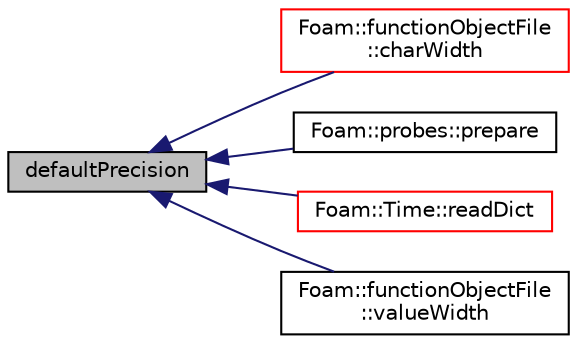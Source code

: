 digraph "defaultPrecision"
{
  bgcolor="transparent";
  edge [fontname="Helvetica",fontsize="10",labelfontname="Helvetica",labelfontsize="10"];
  node [fontname="Helvetica",fontsize="10",shape=record];
  rankdir="LR";
  Node1 [label="defaultPrecision",height=0.2,width=0.4,color="black", fillcolor="grey75", style="filled", fontcolor="black"];
  Node1 -> Node2 [dir="back",color="midnightblue",fontsize="10",style="solid",fontname="Helvetica"];
  Node2 [label="Foam::functionObjectFile\l::charWidth",height=0.2,width=0.4,color="red",URL="$a00868.html#aca0153d95b5d66cf3e8997b79b087b54",tooltip="Return width of character stream output. "];
  Node1 -> Node3 [dir="back",color="midnightblue",fontsize="10",style="solid",fontname="Helvetica"];
  Node3 [label="Foam::probes::prepare",height=0.2,width=0.4,color="black",URL="$a01974.html#a5e55cd815681cedddeb894b90ef68173",tooltip="Classify field type and Open/close file streams,. "];
  Node1 -> Node4 [dir="back",color="midnightblue",fontsize="10",style="solid",fontname="Helvetica"];
  Node4 [label="Foam::Time::readDict",height=0.2,width=0.4,color="red",URL="$a02606.html#a09f8bbb748b599cf713fa2e07ec7e0b4",tooltip="Read the control dictionary and set the write controls etc. "];
  Node1 -> Node5 [dir="back",color="midnightblue",fontsize="10",style="solid",fontname="Helvetica"];
  Node5 [label="Foam::functionObjectFile\l::valueWidth",height=0.2,width=0.4,color="black",URL="$a00868.html#a93c783428a482a8a24f6b6481f819112",tooltip="Return the value width when writing to stream with optional offset. "];
}
